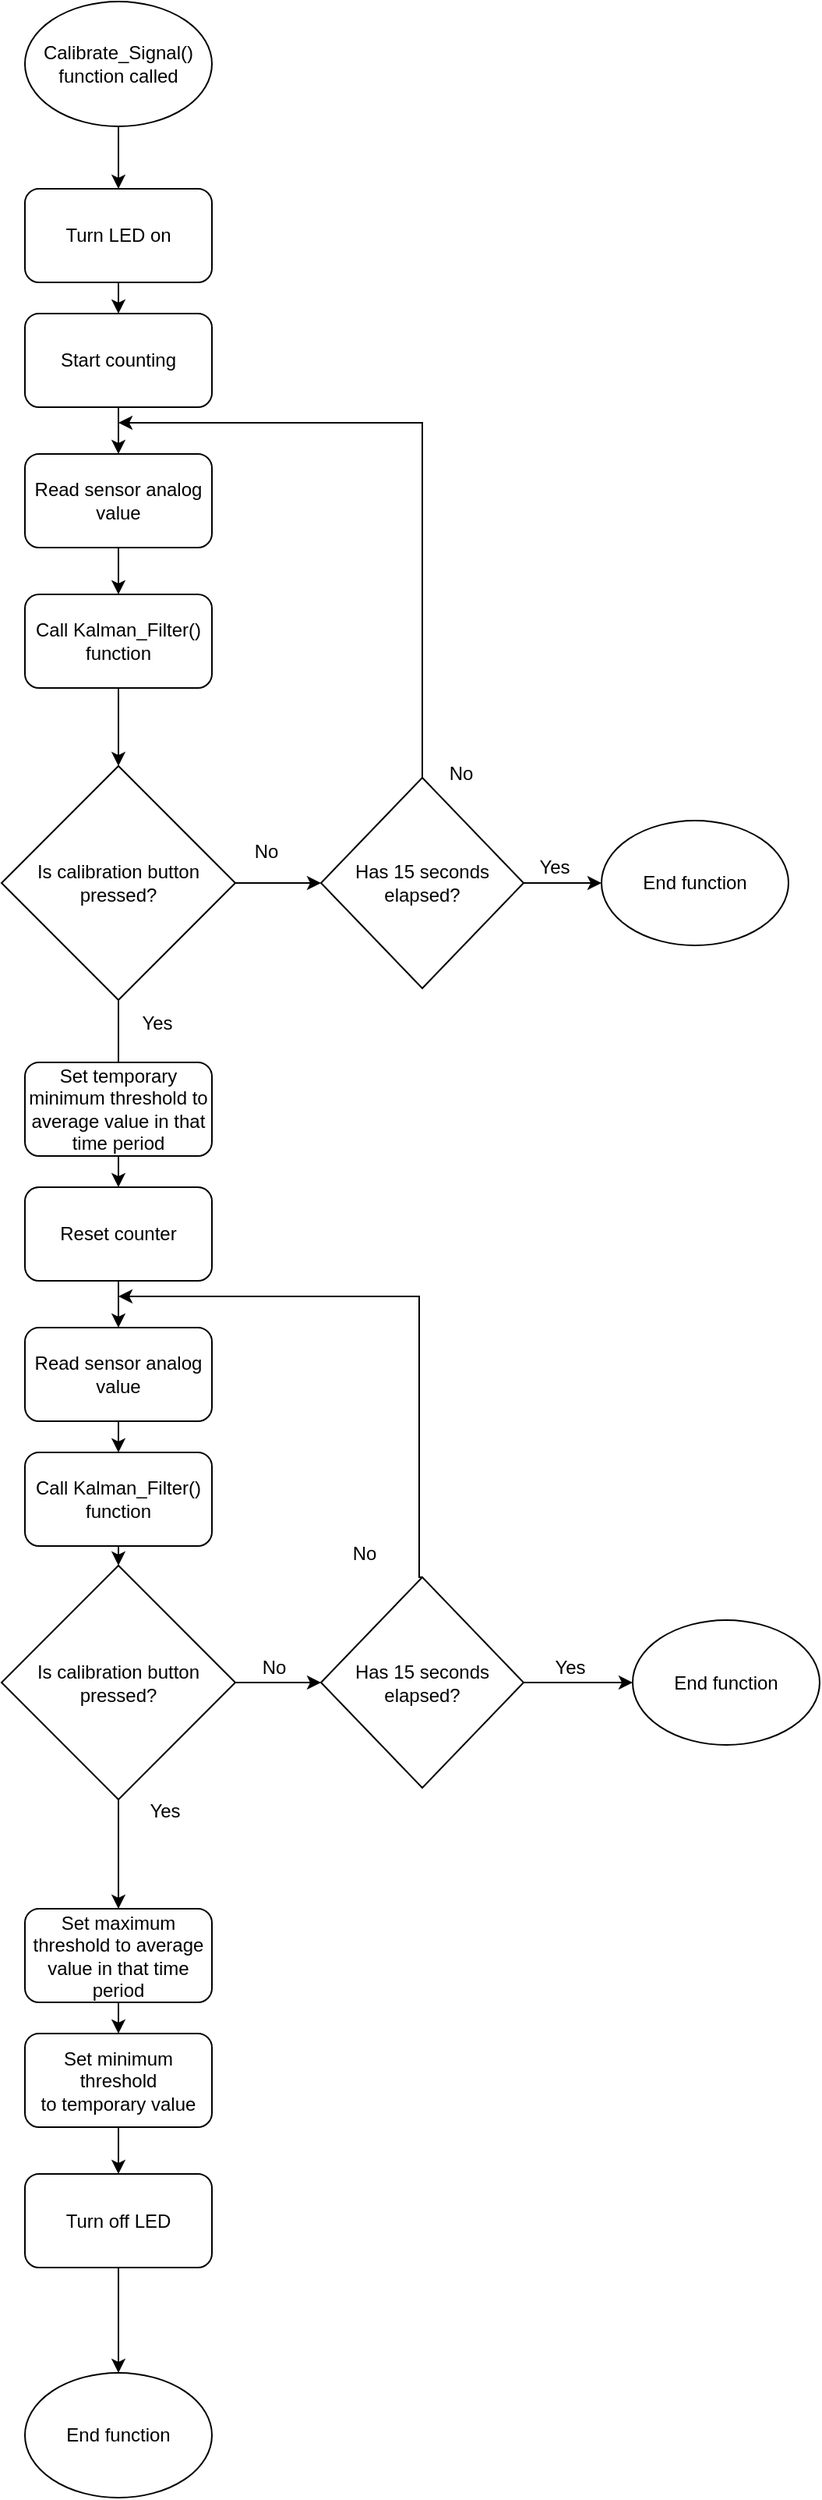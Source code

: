 <mxfile version="20.8.16" type="device"><diagram id="C5RBs43oDa-KdzZeNtuy" name="Page-1"><mxGraphModel dx="1490" dy="752" grid="1" gridSize="10" guides="1" tooltips="1" connect="1" arrows="1" fold="1" page="1" pageScale="1" pageWidth="827" pageHeight="1169" math="0" shadow="0"><root><mxCell id="WIyWlLk6GJQsqaUBKTNV-0"/><mxCell id="WIyWlLk6GJQsqaUBKTNV-1" parent="WIyWlLk6GJQsqaUBKTNV-0"/><mxCell id="4Ue6sNRXpJrNFIcxgslU-0" style="edgeStyle=orthogonalEdgeStyle;rounded=0;orthogonalLoop=1;jettySize=auto;html=1;exitX=0.5;exitY=1;exitDx=0;exitDy=0;entryX=0.5;entryY=0;entryDx=0;entryDy=0;" parent="WIyWlLk6GJQsqaUBKTNV-1" source="4Ue6sNRXpJrNFIcxgslU-1" target="4Ue6sNRXpJrNFIcxgslU-7" edge="1"><mxGeometry relative="1" as="geometry"/></mxCell><mxCell id="4Ue6sNRXpJrNFIcxgslU-1" value="Turn LED on" style="rounded=1;whiteSpace=wrap;html=1;" parent="WIyWlLk6GJQsqaUBKTNV-1" vertex="1"><mxGeometry x="60" y="120" width="120" height="60" as="geometry"/></mxCell><mxCell id="4Ue6sNRXpJrNFIcxgslU-2" style="edgeStyle=orthogonalEdgeStyle;rounded=0;orthogonalLoop=1;jettySize=auto;html=1;exitX=0.5;exitY=1;exitDx=0;exitDy=0;entryX=0.5;entryY=0;entryDx=0;entryDy=0;" parent="WIyWlLk6GJQsqaUBKTNV-1" source="4Ue6sNRXpJrNFIcxgslU-3" target="4Ue6sNRXpJrNFIcxgslU-5" edge="1"><mxGeometry relative="1" as="geometry"><Array as="points"><mxPoint x="120" y="690"/></Array></mxGeometry></mxCell><mxCell id="4Ue6sNRXpJrNFIcxgslU-19" style="edgeStyle=orthogonalEdgeStyle;rounded=0;orthogonalLoop=1;jettySize=auto;html=1;exitX=1;exitY=0.5;exitDx=0;exitDy=0;" parent="WIyWlLk6GJQsqaUBKTNV-1" source="4Ue6sNRXpJrNFIcxgslU-3" target="4Ue6sNRXpJrNFIcxgslU-17" edge="1"><mxGeometry relative="1" as="geometry"/></mxCell><mxCell id="4Ue6sNRXpJrNFIcxgslU-3" value="Is calibration button pressed?" style="rhombus;whiteSpace=wrap;html=1;" parent="WIyWlLk6GJQsqaUBKTNV-1" vertex="1"><mxGeometry x="45" y="490" width="150" height="150" as="geometry"/></mxCell><mxCell id="4Ue6sNRXpJrNFIcxgslU-28" style="edgeStyle=orthogonalEdgeStyle;rounded=0;orthogonalLoop=1;jettySize=auto;html=1;exitX=0.5;exitY=1;exitDx=0;exitDy=0;entryX=0.5;entryY=0;entryDx=0;entryDy=0;" parent="WIyWlLk6GJQsqaUBKTNV-1" source="4Ue6sNRXpJrNFIcxgslU-5" target="4Ue6sNRXpJrNFIcxgslU-9" edge="1"><mxGeometry relative="1" as="geometry"/></mxCell><mxCell id="4Ue6sNRXpJrNFIcxgslU-5" value="Set temporary minimum threshold to average value in that time period" style="rounded=1;whiteSpace=wrap;html=1;" parent="WIyWlLk6GJQsqaUBKTNV-1" vertex="1"><mxGeometry x="60" y="680" width="120" height="60" as="geometry"/></mxCell><mxCell id="IWyKXTYFW5fxG0MuY5p9-3" style="edgeStyle=orthogonalEdgeStyle;rounded=0;orthogonalLoop=1;jettySize=auto;html=1;exitX=0.5;exitY=1;exitDx=0;exitDy=0;entryX=0.5;entryY=0;entryDx=0;entryDy=0;" edge="1" parent="WIyWlLk6GJQsqaUBKTNV-1" source="4Ue6sNRXpJrNFIcxgslU-7" target="IWyKXTYFW5fxG0MuY5p9-1"><mxGeometry relative="1" as="geometry"/></mxCell><mxCell id="4Ue6sNRXpJrNFIcxgslU-7" value="Start counting" style="rounded=1;whiteSpace=wrap;html=1;" parent="WIyWlLk6GJQsqaUBKTNV-1" vertex="1"><mxGeometry x="60" y="200" width="120" height="60" as="geometry"/></mxCell><mxCell id="IWyKXTYFW5fxG0MuY5p9-8" style="edgeStyle=orthogonalEdgeStyle;rounded=0;orthogonalLoop=1;jettySize=auto;html=1;exitX=0.5;exitY=1;exitDx=0;exitDy=0;entryX=0.5;entryY=0;entryDx=0;entryDy=0;" edge="1" parent="WIyWlLk6GJQsqaUBKTNV-1" source="4Ue6sNRXpJrNFIcxgslU-9" target="IWyKXTYFW5fxG0MuY5p9-6"><mxGeometry relative="1" as="geometry"/></mxCell><mxCell id="4Ue6sNRXpJrNFIcxgslU-9" value="Reset counter" style="rounded=1;whiteSpace=wrap;html=1;" parent="WIyWlLk6GJQsqaUBKTNV-1" vertex="1"><mxGeometry x="60" y="760" width="120" height="60" as="geometry"/></mxCell><mxCell id="4Ue6sNRXpJrNFIcxgslU-25" style="edgeStyle=orthogonalEdgeStyle;rounded=0;orthogonalLoop=1;jettySize=auto;html=1;exitX=1;exitY=0.5;exitDx=0;exitDy=0;entryX=0;entryY=0.5;entryDx=0;entryDy=0;" parent="WIyWlLk6GJQsqaUBKTNV-1" source="4Ue6sNRXpJrNFIcxgslU-11" target="4Ue6sNRXpJrNFIcxgslU-22" edge="1"><mxGeometry relative="1" as="geometry"/></mxCell><mxCell id="IWyKXTYFW5fxG0MuY5p9-12" style="edgeStyle=orthogonalEdgeStyle;rounded=0;orthogonalLoop=1;jettySize=auto;html=1;exitX=0.5;exitY=1;exitDx=0;exitDy=0;entryX=0.5;entryY=0;entryDx=0;entryDy=0;" edge="1" parent="WIyWlLk6GJQsqaUBKTNV-1" source="4Ue6sNRXpJrNFIcxgslU-11" target="4Ue6sNRXpJrNFIcxgslU-12"><mxGeometry relative="1" as="geometry"/></mxCell><mxCell id="4Ue6sNRXpJrNFIcxgslU-11" value="Is calibration button pressed?" style="rhombus;whiteSpace=wrap;html=1;" parent="WIyWlLk6GJQsqaUBKTNV-1" vertex="1"><mxGeometry x="45" y="1002.5" width="150" height="150" as="geometry"/></mxCell><mxCell id="L4RQ8e5MdKhlptLDD7fs-1" style="edgeStyle=orthogonalEdgeStyle;rounded=0;orthogonalLoop=1;jettySize=auto;html=1;exitX=0.5;exitY=1;exitDx=0;exitDy=0;entryX=0.5;entryY=0;entryDx=0;entryDy=0;" parent="WIyWlLk6GJQsqaUBKTNV-1" source="4Ue6sNRXpJrNFIcxgslU-12" target="4Ue6sNRXpJrNFIcxgslU-23" edge="1"><mxGeometry relative="1" as="geometry"/></mxCell><mxCell id="4Ue6sNRXpJrNFIcxgslU-12" value="Set maximum threshold to average value in that time period" style="rounded=1;whiteSpace=wrap;html=1;" parent="WIyWlLk6GJQsqaUBKTNV-1" vertex="1"><mxGeometry x="60" y="1222.5" width="120" height="60" as="geometry"/></mxCell><mxCell id="4Ue6sNRXpJrNFIcxgslU-30" style="edgeStyle=orthogonalEdgeStyle;rounded=0;orthogonalLoop=1;jettySize=auto;html=1;exitX=0.5;exitY=1;exitDx=0;exitDy=0;entryX=0.5;entryY=0;entryDx=0;entryDy=0;" parent="WIyWlLk6GJQsqaUBKTNV-1" source="4Ue6sNRXpJrNFIcxgslU-13" target="4Ue6sNRXpJrNFIcxgslU-1" edge="1"><mxGeometry relative="1" as="geometry"/></mxCell><mxCell id="4Ue6sNRXpJrNFIcxgslU-13" value="Calibrate_Signal() function called" style="ellipse;whiteSpace=wrap;html=1;" parent="WIyWlLk6GJQsqaUBKTNV-1" vertex="1"><mxGeometry x="60" width="120" height="80" as="geometry"/></mxCell><mxCell id="4Ue6sNRXpJrNFIcxgslU-20" style="edgeStyle=orthogonalEdgeStyle;rounded=0;orthogonalLoop=1;jettySize=auto;html=1;exitX=1;exitY=0.5;exitDx=0;exitDy=0;entryX=0;entryY=0.5;entryDx=0;entryDy=0;" parent="WIyWlLk6GJQsqaUBKTNV-1" source="4Ue6sNRXpJrNFIcxgslU-17" target="4Ue6sNRXpJrNFIcxgslU-18" edge="1"><mxGeometry relative="1" as="geometry"/></mxCell><mxCell id="4Ue6sNRXpJrNFIcxgslU-21" style="edgeStyle=orthogonalEdgeStyle;rounded=0;orthogonalLoop=1;jettySize=auto;html=1;exitX=0.5;exitY=0;exitDx=0;exitDy=0;" parent="WIyWlLk6GJQsqaUBKTNV-1" source="4Ue6sNRXpJrNFIcxgslU-17" edge="1"><mxGeometry relative="1" as="geometry"><mxPoint x="120" y="270" as="targetPoint"/><Array as="points"><mxPoint x="315" y="270"/></Array></mxGeometry></mxCell><mxCell id="4Ue6sNRXpJrNFIcxgslU-17" value="Has 15 seconds elapsed?" style="rhombus;whiteSpace=wrap;html=1;" parent="WIyWlLk6GJQsqaUBKTNV-1" vertex="1"><mxGeometry x="250" y="497.5" width="130" height="135" as="geometry"/></mxCell><mxCell id="4Ue6sNRXpJrNFIcxgslU-18" value="End function" style="ellipse;whiteSpace=wrap;html=1;" parent="WIyWlLk6GJQsqaUBKTNV-1" vertex="1"><mxGeometry x="430" y="525" width="120" height="80" as="geometry"/></mxCell><mxCell id="IWyKXTYFW5fxG0MuY5p9-10" style="edgeStyle=orthogonalEdgeStyle;rounded=0;orthogonalLoop=1;jettySize=auto;html=1;exitX=0.5;exitY=0;exitDx=0;exitDy=0;" edge="1" parent="WIyWlLk6GJQsqaUBKTNV-1" source="4Ue6sNRXpJrNFIcxgslU-22"><mxGeometry relative="1" as="geometry"><mxPoint x="120" y="830" as="targetPoint"/><Array as="points"><mxPoint x="313" y="830"/></Array></mxGeometry></mxCell><mxCell id="IWyKXTYFW5fxG0MuY5p9-11" style="edgeStyle=orthogonalEdgeStyle;rounded=0;orthogonalLoop=1;jettySize=auto;html=1;exitX=1;exitY=0.5;exitDx=0;exitDy=0;entryX=0;entryY=0.5;entryDx=0;entryDy=0;" edge="1" parent="WIyWlLk6GJQsqaUBKTNV-1" source="4Ue6sNRXpJrNFIcxgslU-22" target="4Ue6sNRXpJrNFIcxgslU-24"><mxGeometry relative="1" as="geometry"/></mxCell><mxCell id="4Ue6sNRXpJrNFIcxgslU-22" value="Has 15 seconds elapsed?" style="rhombus;whiteSpace=wrap;html=1;" parent="WIyWlLk6GJQsqaUBKTNV-1" vertex="1"><mxGeometry x="250" y="1010" width="130" height="135" as="geometry"/></mxCell><mxCell id="L4RQ8e5MdKhlptLDD7fs-2" style="edgeStyle=orthogonalEdgeStyle;rounded=0;orthogonalLoop=1;jettySize=auto;html=1;exitX=0.5;exitY=1;exitDx=0;exitDy=0;entryX=0.5;entryY=0;entryDx=0;entryDy=0;" parent="WIyWlLk6GJQsqaUBKTNV-1" source="4Ue6sNRXpJrNFIcxgslU-23" target="4Ue6sNRXpJrNFIcxgslU-42" edge="1"><mxGeometry relative="1" as="geometry"/></mxCell><mxCell id="4Ue6sNRXpJrNFIcxgslU-23" value="Set minimum threshold to&amp;nbsp;temporary value" style="rounded=1;whiteSpace=wrap;html=1;" parent="WIyWlLk6GJQsqaUBKTNV-1" vertex="1"><mxGeometry x="60" y="1302.5" width="120" height="60" as="geometry"/></mxCell><mxCell id="4Ue6sNRXpJrNFIcxgslU-24" value="End function" style="ellipse;whiteSpace=wrap;html=1;" parent="WIyWlLk6GJQsqaUBKTNV-1" vertex="1"><mxGeometry x="450" y="1037.5" width="120" height="80" as="geometry"/></mxCell><mxCell id="4Ue6sNRXpJrNFIcxgslU-33" value="No" style="text;html=1;strokeColor=none;fillColor=none;align=center;verticalAlign=middle;whiteSpace=wrap;rounded=0;" parent="WIyWlLk6GJQsqaUBKTNV-1" vertex="1"><mxGeometry x="185" y="530" width="60" height="30" as="geometry"/></mxCell><mxCell id="4Ue6sNRXpJrNFIcxgslU-34" value="No" style="text;html=1;strokeColor=none;fillColor=none;align=center;verticalAlign=middle;whiteSpace=wrap;rounded=0;" parent="WIyWlLk6GJQsqaUBKTNV-1" vertex="1"><mxGeometry x="310" y="480" width="60" height="30" as="geometry"/></mxCell><mxCell id="4Ue6sNRXpJrNFIcxgslU-35" value="No" style="text;html=1;strokeColor=none;fillColor=none;align=center;verticalAlign=middle;whiteSpace=wrap;rounded=0;" parent="WIyWlLk6GJQsqaUBKTNV-1" vertex="1"><mxGeometry x="190" y="1052.5" width="60" height="30" as="geometry"/></mxCell><mxCell id="4Ue6sNRXpJrNFIcxgslU-36" value="No" style="text;html=1;strokeColor=none;fillColor=none;align=center;verticalAlign=middle;whiteSpace=wrap;rounded=0;" parent="WIyWlLk6GJQsqaUBKTNV-1" vertex="1"><mxGeometry x="247.5" y="980" width="60" height="30" as="geometry"/></mxCell><mxCell id="4Ue6sNRXpJrNFIcxgslU-37" value="Yes" style="text;html=1;strokeColor=none;fillColor=none;align=center;verticalAlign=middle;whiteSpace=wrap;rounded=0;" parent="WIyWlLk6GJQsqaUBKTNV-1" vertex="1"><mxGeometry x="115" y="640" width="60" height="30" as="geometry"/></mxCell><mxCell id="4Ue6sNRXpJrNFIcxgslU-38" value="Yes" style="text;html=1;strokeColor=none;fillColor=none;align=center;verticalAlign=middle;whiteSpace=wrap;rounded=0;" parent="WIyWlLk6GJQsqaUBKTNV-1" vertex="1"><mxGeometry x="370" y="540" width="60" height="30" as="geometry"/></mxCell><mxCell id="4Ue6sNRXpJrNFIcxgslU-39" value="Yes" style="text;html=1;strokeColor=none;fillColor=none;align=center;verticalAlign=middle;whiteSpace=wrap;rounded=0;" parent="WIyWlLk6GJQsqaUBKTNV-1" vertex="1"><mxGeometry x="380" y="1052.5" width="60" height="30" as="geometry"/></mxCell><mxCell id="4Ue6sNRXpJrNFIcxgslU-40" value="Yes" style="text;html=1;strokeColor=none;fillColor=none;align=center;verticalAlign=middle;whiteSpace=wrap;rounded=0;" parent="WIyWlLk6GJQsqaUBKTNV-1" vertex="1"><mxGeometry x="120" y="1145" width="60" height="30" as="geometry"/></mxCell><mxCell id="4Ue6sNRXpJrNFIcxgslU-41" value="End function" style="ellipse;whiteSpace=wrap;html=1;" parent="WIyWlLk6GJQsqaUBKTNV-1" vertex="1"><mxGeometry x="60" y="1520" width="120" height="80" as="geometry"/></mxCell><mxCell id="4Ue6sNRXpJrNFIcxgslU-44" style="edgeStyle=orthogonalEdgeStyle;rounded=0;orthogonalLoop=1;jettySize=auto;html=1;exitX=0.5;exitY=1;exitDx=0;exitDy=0;entryX=0.5;entryY=0;entryDx=0;entryDy=0;" parent="WIyWlLk6GJQsqaUBKTNV-1" source="4Ue6sNRXpJrNFIcxgslU-42" target="4Ue6sNRXpJrNFIcxgslU-41" edge="1"><mxGeometry relative="1" as="geometry"/></mxCell><mxCell id="4Ue6sNRXpJrNFIcxgslU-42" value="Turn off LED" style="rounded=1;whiteSpace=wrap;html=1;" parent="WIyWlLk6GJQsqaUBKTNV-1" vertex="1"><mxGeometry x="60" y="1392.5" width="120" height="60" as="geometry"/></mxCell><mxCell id="IWyKXTYFW5fxG0MuY5p9-0" style="edgeStyle=orthogonalEdgeStyle;rounded=0;orthogonalLoop=1;jettySize=auto;html=1;exitX=0.5;exitY=1;exitDx=0;exitDy=0;entryX=0.5;entryY=0;entryDx=0;entryDy=0;" edge="1" parent="WIyWlLk6GJQsqaUBKTNV-1" source="IWyKXTYFW5fxG0MuY5p9-1" target="IWyKXTYFW5fxG0MuY5p9-2"><mxGeometry relative="1" as="geometry"/></mxCell><mxCell id="IWyKXTYFW5fxG0MuY5p9-1" value="Read sensor analog value" style="rounded=1;whiteSpace=wrap;html=1;" vertex="1" parent="WIyWlLk6GJQsqaUBKTNV-1"><mxGeometry x="60" y="290" width="120" height="60" as="geometry"/></mxCell><mxCell id="IWyKXTYFW5fxG0MuY5p9-4" style="edgeStyle=orthogonalEdgeStyle;rounded=0;orthogonalLoop=1;jettySize=auto;html=1;exitX=0.5;exitY=1;exitDx=0;exitDy=0;entryX=0.5;entryY=0;entryDx=0;entryDy=0;" edge="1" parent="WIyWlLk6GJQsqaUBKTNV-1" source="IWyKXTYFW5fxG0MuY5p9-2" target="4Ue6sNRXpJrNFIcxgslU-3"><mxGeometry relative="1" as="geometry"/></mxCell><mxCell id="IWyKXTYFW5fxG0MuY5p9-2" value="Call Kalman_Filter() function" style="rounded=1;whiteSpace=wrap;html=1;" vertex="1" parent="WIyWlLk6GJQsqaUBKTNV-1"><mxGeometry x="60" y="380" width="120" height="60" as="geometry"/></mxCell><mxCell id="IWyKXTYFW5fxG0MuY5p9-5" style="edgeStyle=orthogonalEdgeStyle;rounded=0;orthogonalLoop=1;jettySize=auto;html=1;exitX=0.5;exitY=1;exitDx=0;exitDy=0;entryX=0.5;entryY=0;entryDx=0;entryDy=0;" edge="1" parent="WIyWlLk6GJQsqaUBKTNV-1" source="IWyKXTYFW5fxG0MuY5p9-6" target="IWyKXTYFW5fxG0MuY5p9-7"><mxGeometry relative="1" as="geometry"/></mxCell><mxCell id="IWyKXTYFW5fxG0MuY5p9-6" value="Read sensor analog value" style="rounded=1;whiteSpace=wrap;html=1;" vertex="1" parent="WIyWlLk6GJQsqaUBKTNV-1"><mxGeometry x="60" y="850" width="120" height="60" as="geometry"/></mxCell><mxCell id="IWyKXTYFW5fxG0MuY5p9-9" style="edgeStyle=orthogonalEdgeStyle;rounded=0;orthogonalLoop=1;jettySize=auto;html=1;exitX=0.5;exitY=1;exitDx=0;exitDy=0;entryX=0.5;entryY=0;entryDx=0;entryDy=0;" edge="1" parent="WIyWlLk6GJQsqaUBKTNV-1" source="IWyKXTYFW5fxG0MuY5p9-7" target="4Ue6sNRXpJrNFIcxgslU-11"><mxGeometry relative="1" as="geometry"/></mxCell><mxCell id="IWyKXTYFW5fxG0MuY5p9-7" value="Call Kalman_Filter() function" style="rounded=1;whiteSpace=wrap;html=1;" vertex="1" parent="WIyWlLk6GJQsqaUBKTNV-1"><mxGeometry x="60" y="930" width="120" height="60" as="geometry"/></mxCell></root></mxGraphModel></diagram></mxfile>